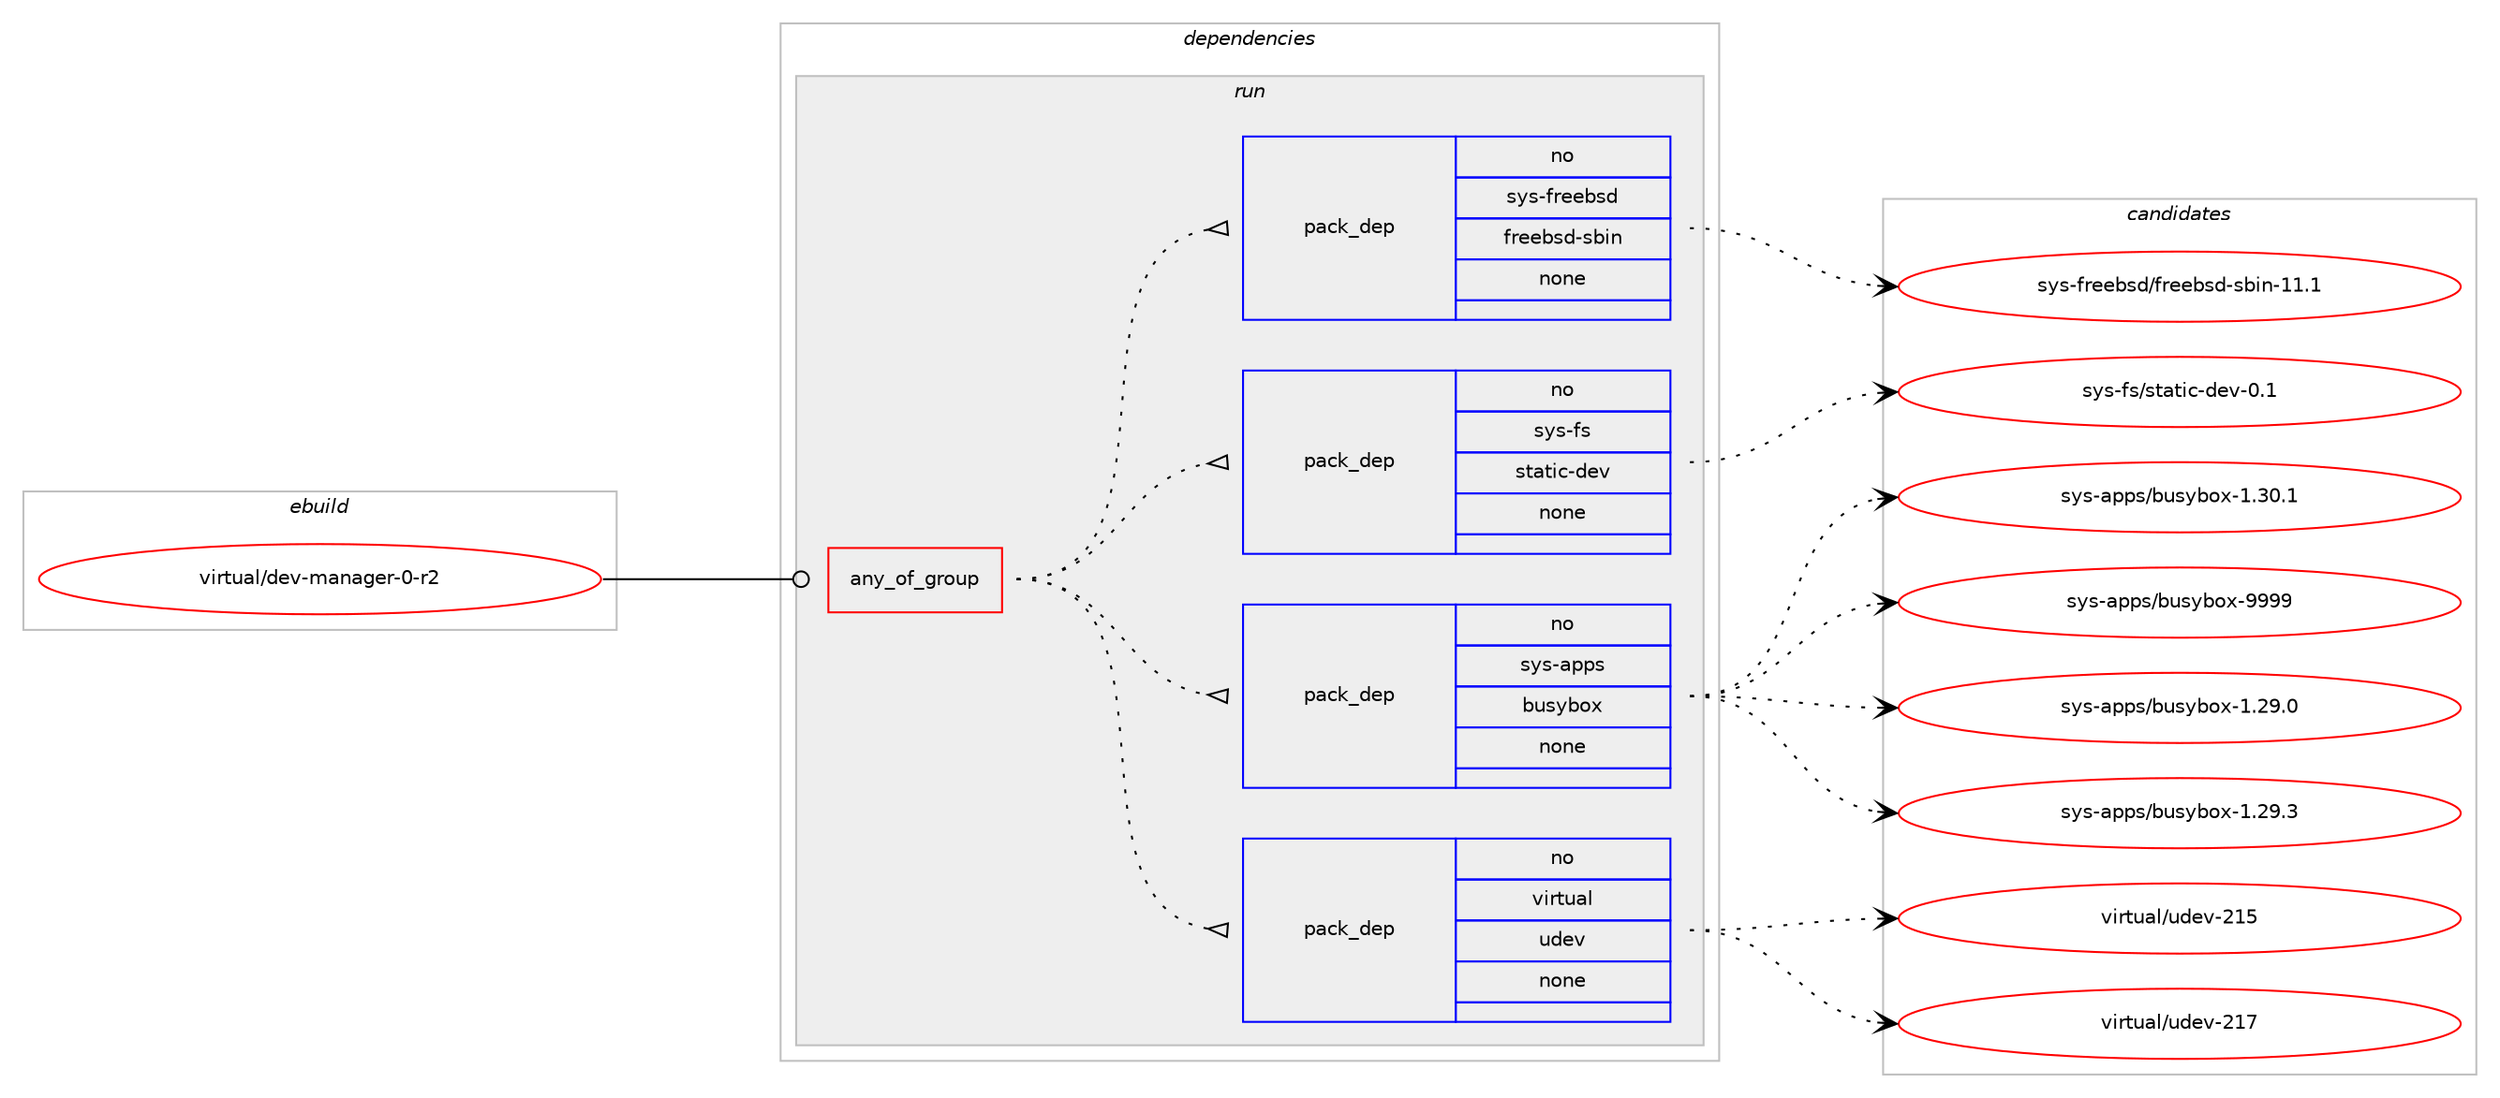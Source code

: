 digraph prolog {

# *************
# Graph options
# *************

newrank=true;
concentrate=true;
compound=true;
graph [rankdir=LR,fontname=Helvetica,fontsize=10,ranksep=1.5];#, ranksep=2.5, nodesep=0.2];
edge  [arrowhead=vee];
node  [fontname=Helvetica,fontsize=10];

# **********
# The ebuild
# **********

subgraph cluster_leftcol {
color=gray;
rank=same;
label=<<i>ebuild</i>>;
id [label="virtual/dev-manager-0-r2", color=red, width=4, href="../virtual/dev-manager-0-r2.svg"];
}

# ****************
# The dependencies
# ****************

subgraph cluster_midcol {
color=gray;
label=<<i>dependencies</i>>;
subgraph cluster_compile {
fillcolor="#eeeeee";
style=filled;
label=<<i>compile</i>>;
}
subgraph cluster_compileandrun {
fillcolor="#eeeeee";
style=filled;
label=<<i>compile and run</i>>;
}
subgraph cluster_run {
fillcolor="#eeeeee";
style=filled;
label=<<i>run</i>>;
subgraph any8 {
dependency2023 [label=<<TABLE BORDER="0" CELLBORDER="1" CELLSPACING="0" CELLPADDING="4"><TR><TD CELLPADDING="10">any_of_group</TD></TR></TABLE>>, shape=none, color=red];subgraph pack1918 {
dependency2024 [label=<<TABLE BORDER="0" CELLBORDER="1" CELLSPACING="0" CELLPADDING="4" WIDTH="220"><TR><TD ROWSPAN="6" CELLPADDING="30">pack_dep</TD></TR><TR><TD WIDTH="110">no</TD></TR><TR><TD>virtual</TD></TR><TR><TD>udev</TD></TR><TR><TD>none</TD></TR><TR><TD></TD></TR></TABLE>>, shape=none, color=blue];
}
dependency2023:e -> dependency2024:w [weight=20,style="dotted",arrowhead="oinv"];
subgraph pack1919 {
dependency2025 [label=<<TABLE BORDER="0" CELLBORDER="1" CELLSPACING="0" CELLPADDING="4" WIDTH="220"><TR><TD ROWSPAN="6" CELLPADDING="30">pack_dep</TD></TR><TR><TD WIDTH="110">no</TD></TR><TR><TD>sys-apps</TD></TR><TR><TD>busybox</TD></TR><TR><TD>none</TD></TR><TR><TD></TD></TR></TABLE>>, shape=none, color=blue];
}
dependency2023:e -> dependency2025:w [weight=20,style="dotted",arrowhead="oinv"];
subgraph pack1920 {
dependency2026 [label=<<TABLE BORDER="0" CELLBORDER="1" CELLSPACING="0" CELLPADDING="4" WIDTH="220"><TR><TD ROWSPAN="6" CELLPADDING="30">pack_dep</TD></TR><TR><TD WIDTH="110">no</TD></TR><TR><TD>sys-fs</TD></TR><TR><TD>static-dev</TD></TR><TR><TD>none</TD></TR><TR><TD></TD></TR></TABLE>>, shape=none, color=blue];
}
dependency2023:e -> dependency2026:w [weight=20,style="dotted",arrowhead="oinv"];
subgraph pack1921 {
dependency2027 [label=<<TABLE BORDER="0" CELLBORDER="1" CELLSPACING="0" CELLPADDING="4" WIDTH="220"><TR><TD ROWSPAN="6" CELLPADDING="30">pack_dep</TD></TR><TR><TD WIDTH="110">no</TD></TR><TR><TD>sys-freebsd</TD></TR><TR><TD>freebsd-sbin</TD></TR><TR><TD>none</TD></TR><TR><TD></TD></TR></TABLE>>, shape=none, color=blue];
}
dependency2023:e -> dependency2027:w [weight=20,style="dotted",arrowhead="oinv"];
}
id:e -> dependency2023:w [weight=20,style="solid",arrowhead="odot"];
}
}

# **************
# The candidates
# **************

subgraph cluster_choices {
rank=same;
color=gray;
label=<<i>candidates</i>>;

subgraph choice1918 {
color=black;
nodesep=1;
choice118105114116117971084711710010111845504953 [label="virtual/udev-215", color=red, width=4,href="../virtual/udev-215.svg"];
choice118105114116117971084711710010111845504955 [label="virtual/udev-217", color=red, width=4,href="../virtual/udev-217.svg"];
dependency2024:e -> choice118105114116117971084711710010111845504953:w [style=dotted,weight="100"];
dependency2024:e -> choice118105114116117971084711710010111845504955:w [style=dotted,weight="100"];
}
subgraph choice1919 {
color=black;
nodesep=1;
choice115121115459711211211547981171151219811112045494650574648 [label="sys-apps/busybox-1.29.0", color=red, width=4,href="../sys-apps/busybox-1.29.0.svg"];
choice115121115459711211211547981171151219811112045494650574651 [label="sys-apps/busybox-1.29.3", color=red, width=4,href="../sys-apps/busybox-1.29.3.svg"];
choice115121115459711211211547981171151219811112045494651484649 [label="sys-apps/busybox-1.30.1", color=red, width=4,href="../sys-apps/busybox-1.30.1.svg"];
choice11512111545971121121154798117115121981111204557575757 [label="sys-apps/busybox-9999", color=red, width=4,href="../sys-apps/busybox-9999.svg"];
dependency2025:e -> choice115121115459711211211547981171151219811112045494650574648:w [style=dotted,weight="100"];
dependency2025:e -> choice115121115459711211211547981171151219811112045494650574651:w [style=dotted,weight="100"];
dependency2025:e -> choice115121115459711211211547981171151219811112045494651484649:w [style=dotted,weight="100"];
dependency2025:e -> choice11512111545971121121154798117115121981111204557575757:w [style=dotted,weight="100"];
}
subgraph choice1920 {
color=black;
nodesep=1;
choice115121115451021154711511697116105994510010111845484649 [label="sys-fs/static-dev-0.1", color=red, width=4,href="../sys-fs/static-dev-0.1.svg"];
dependency2026:e -> choice115121115451021154711511697116105994510010111845484649:w [style=dotted,weight="100"];
}
subgraph choice1921 {
color=black;
nodesep=1;
choice1151211154510211410110198115100471021141011019811510045115981051104549494649 [label="sys-freebsd/freebsd-sbin-11.1", color=red, width=4,href="../sys-freebsd/freebsd-sbin-11.1.svg"];
dependency2027:e -> choice1151211154510211410110198115100471021141011019811510045115981051104549494649:w [style=dotted,weight="100"];
}
}

}
